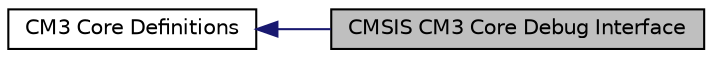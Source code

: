digraph structs
{
  edge [fontname="Helvetica",fontsize="10",labelfontname="Helvetica",labelfontsize="10"];
  node [fontname="Helvetica",fontsize="10",shape=record];
  rankdir=LR;
  Node0 [label="CMSIS CM3 Core Debug Interface",height=0.2,width=0.4,color="black", fillcolor="grey75", style="filled" fontcolor="black"];
  Node1 [label="CM3 Core Definitions",height=0.2,width=0.4,color="black", fillcolor="white", style="filled",URL="$group___c_m_s_i_s___c_m3__core__definitions.html"];
  Node1->Node0 [shape=plaintext, color="midnightblue", dir="back", style="solid"];
}
